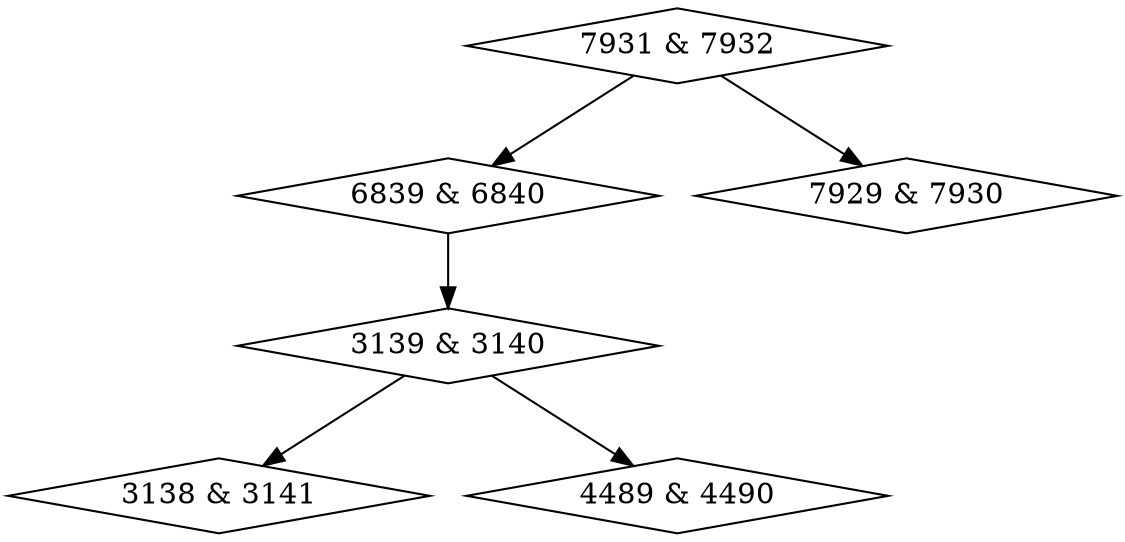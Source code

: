 digraph {
0 [label = "3138 & 3141", shape = diamond];
1 [label = "3139 & 3140", shape = diamond];
2 [label = "4489 & 4490", shape = diamond];
3 [label = "6839 & 6840", shape = diamond];
4 [label = "7929 & 7930", shape = diamond];
5 [label = "7931 & 7932", shape = diamond];
1->0;
1->2;
3->1;
5->3;
5->4;
}
